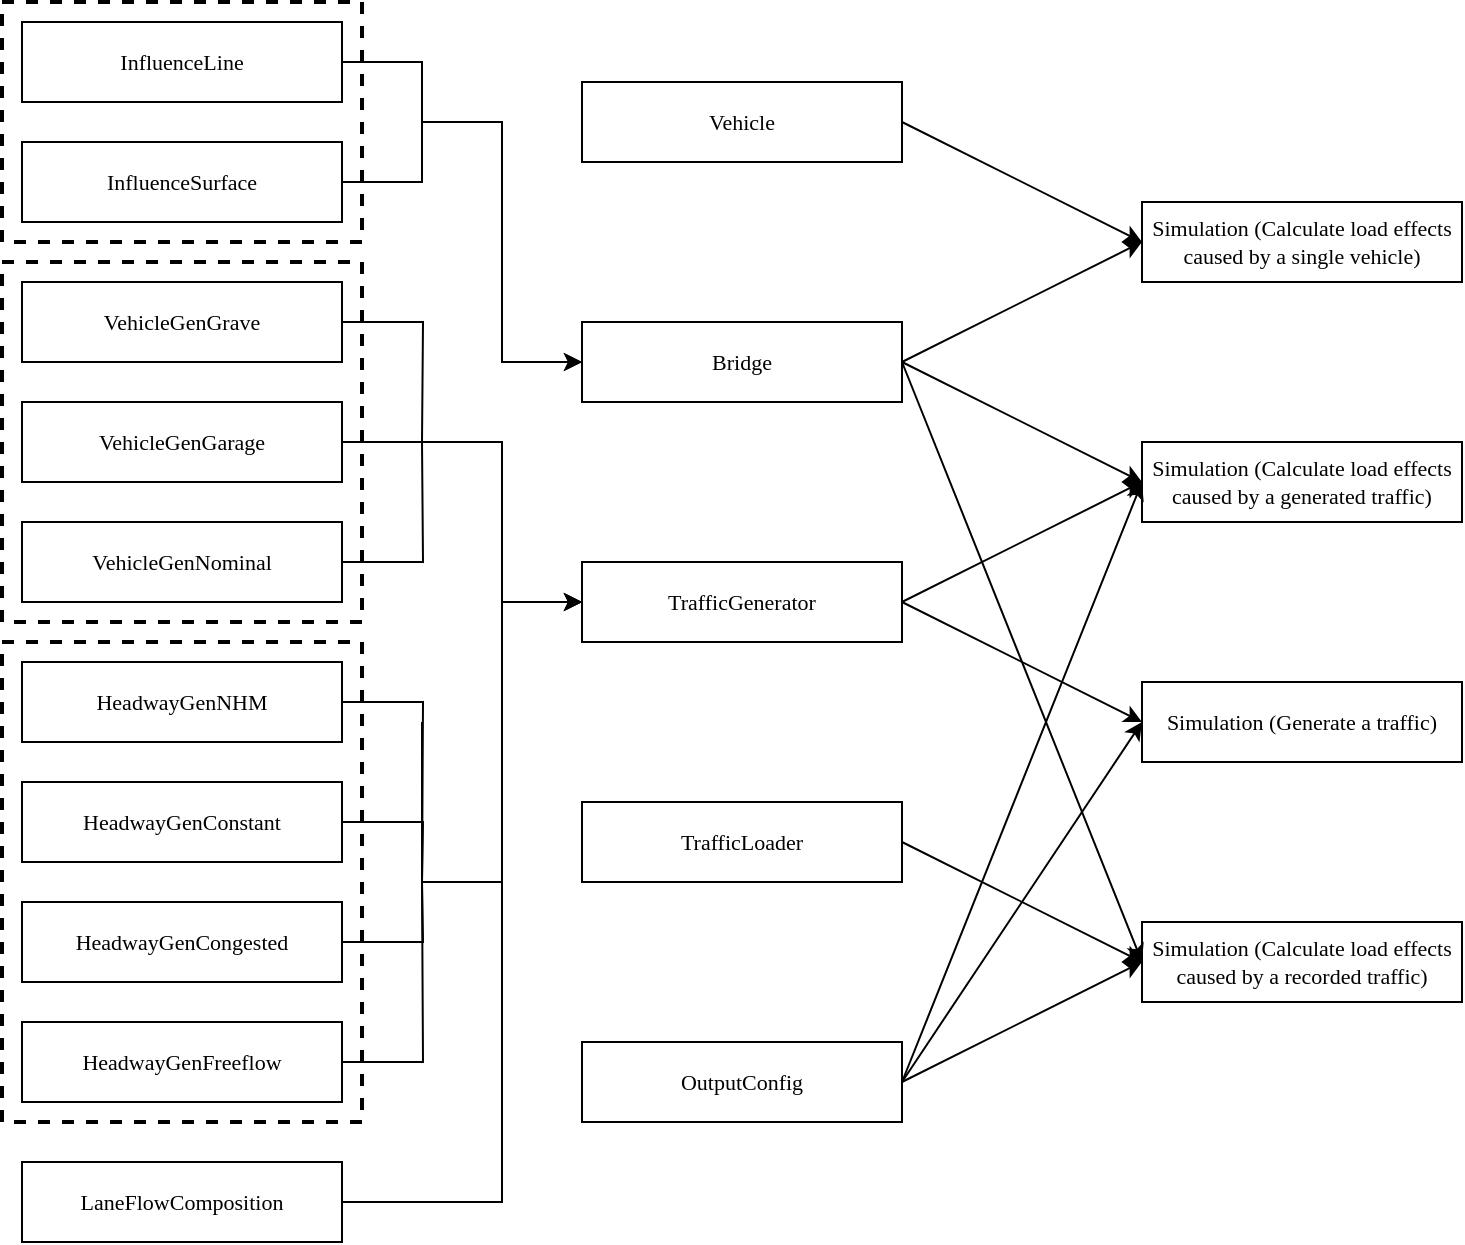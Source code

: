 <mxfile version="15.2.7" type="device"><diagram id="nMvKrGlWdA9KzBmDEBxh" name="第 1 页"><mxGraphModel dx="1018" dy="657" grid="1" gridSize="10" guides="1" tooltips="1" connect="1" arrows="1" fold="1" page="1" pageScale="1" pageWidth="3300" pageHeight="2339" math="0" shadow="0"><root><mxCell id="0"/><mxCell id="1" parent="0"/><mxCell id="txYaWVp1I18ygMfnC7Mj-1" value="InfluenceLine" style="rounded=0;whiteSpace=wrap;html=1;fontFamily=Times New Roman;fontSize=11;" parent="1" vertex="1"><mxGeometry x="240" y="190" width="160" height="40" as="geometry"/></mxCell><mxCell id="C_7n7ikEU5zuTk4h-ZAw-24" style="edgeStyle=orthogonalEdgeStyle;rounded=0;orthogonalLoop=1;jettySize=auto;html=1;exitX=0;exitY=0.5;exitDx=0;exitDy=0;entryX=1;entryY=0.5;entryDx=0;entryDy=0;startArrow=classic;startFill=1;endArrow=none;endFill=0;fontFamily=Times New Roman;fontSize=11;" parent="1" source="txYaWVp1I18ygMfnC7Mj-2" target="txYaWVp1I18ygMfnC7Mj-1" edge="1"><mxGeometry relative="1" as="geometry"><Array as="points"><mxPoint x="480" y="360"/><mxPoint x="480" y="240"/><mxPoint x="440" y="240"/><mxPoint x="440" y="210"/></Array></mxGeometry></mxCell><mxCell id="C_7n7ikEU5zuTk4h-ZAw-25" style="edgeStyle=orthogonalEdgeStyle;rounded=0;orthogonalLoop=1;jettySize=auto;html=1;exitX=0;exitY=0.5;exitDx=0;exitDy=0;entryX=1;entryY=0.5;entryDx=0;entryDy=0;startArrow=classic;startFill=1;endArrow=none;endFill=0;fontFamily=Times New Roman;fontSize=11;" parent="1" source="txYaWVp1I18ygMfnC7Mj-2" target="2" edge="1"><mxGeometry relative="1" as="geometry"><Array as="points"><mxPoint x="480" y="360"/><mxPoint x="480" y="240"/><mxPoint x="440" y="240"/><mxPoint x="440" y="270"/></Array></mxGeometry></mxCell><mxCell id="txYaWVp1I18ygMfnC7Mj-2" value="Bridge" style="rounded=0;whiteSpace=wrap;html=1;fontFamily=Times New Roman;fontSize=11;" parent="1" vertex="1"><mxGeometry x="520" y="340" width="160" height="40" as="geometry"/></mxCell><mxCell id="C_7n7ikEU5zuTk4h-ZAw-10" style="edgeStyle=orthogonalEdgeStyle;rounded=0;orthogonalLoop=1;jettySize=auto;html=1;exitX=1;exitY=0.5;exitDx=0;exitDy=0;endArrow=none;endFill=0;fontFamily=Times New Roman;fontSize=11;" parent="1" source="txYaWVp1I18ygMfnC7Mj-4" edge="1"><mxGeometry relative="1" as="geometry"><mxPoint x="440" y="400" as="targetPoint"/></mxGeometry></mxCell><mxCell id="txYaWVp1I18ygMfnC7Mj-4" value="VehicleGenGrave" style="rounded=0;whiteSpace=wrap;html=1;fontFamily=Times New Roman;fontSize=11;" parent="1" vertex="1"><mxGeometry x="240" y="320" width="160" height="40" as="geometry"/></mxCell><mxCell id="C_7n7ikEU5zuTk4h-ZAw-14" style="edgeStyle=orthogonalEdgeStyle;rounded=0;orthogonalLoop=1;jettySize=auto;html=1;exitX=1;exitY=0.5;exitDx=0;exitDy=0;startArrow=none;startFill=0;endArrow=none;endFill=0;fontFamily=Times New Roman;fontSize=11;" parent="1" source="txYaWVp1I18ygMfnC7Mj-5" edge="1"><mxGeometry relative="1" as="geometry"><mxPoint x="440" y="620" as="targetPoint"/></mxGeometry></mxCell><mxCell id="txYaWVp1I18ygMfnC7Mj-5" value="HeadwayGenNHM" style="rounded=0;whiteSpace=wrap;html=1;fontFamily=Times New Roman;fontSize=11;" parent="1" vertex="1"><mxGeometry x="240" y="510" width="160" height="40" as="geometry"/></mxCell><mxCell id="C_7n7ikEU5zuTk4h-ZAw-22" style="edgeStyle=orthogonalEdgeStyle;rounded=0;orthogonalLoop=1;jettySize=auto;html=1;exitX=0;exitY=0.5;exitDx=0;exitDy=0;entryX=1;entryY=0.5;entryDx=0;entryDy=0;startArrow=classic;startFill=1;endArrow=none;endFill=0;fontFamily=Times New Roman;fontSize=11;" parent="1" source="txYaWVp1I18ygMfnC7Mj-6" target="txYaWVp1I18ygMfnC7Mj-24" edge="1"><mxGeometry relative="1" as="geometry"><Array as="points"><mxPoint x="480" y="480"/><mxPoint x="480" y="780"/></Array></mxGeometry></mxCell><mxCell id="txYaWVp1I18ygMfnC7Mj-6" value="TrafficGenerator" style="rounded=0;whiteSpace=wrap;html=1;fontFamily=Times New Roman;fontSize=11;" parent="1" vertex="1"><mxGeometry x="520" y="460" width="160" height="40" as="geometry"/></mxCell><mxCell id="txYaWVp1I18ygMfnC7Mj-10" value="Vehicle" style="rounded=0;whiteSpace=wrap;html=1;fontFamily=Times New Roman;fontSize=11;" parent="1" vertex="1"><mxGeometry x="520" y="220" width="160" height="40" as="geometry"/></mxCell><mxCell id="txYaWVp1I18ygMfnC7Mj-11" value="TrafficLoader" style="rounded=0;whiteSpace=wrap;html=1;fontFamily=Times New Roman;fontSize=11;" parent="1" vertex="1"><mxGeometry x="520" y="580" width="160" height="40" as="geometry"/></mxCell><mxCell id="txYaWVp1I18ygMfnC7Mj-14" value="Simulation (Calculate load effects caused by a recorded traffic)" style="rounded=0;whiteSpace=wrap;html=1;fontFamily=Times New Roman;fontSize=11;" parent="1" vertex="1"><mxGeometry x="800" y="640" width="160" height="40" as="geometry"/></mxCell><mxCell id="txYaWVp1I18ygMfnC7Mj-15" value="Simulation (Generate a traffic)" style="rounded=0;whiteSpace=wrap;html=1;fontFamily=Times New Roman;fontSize=11;" parent="1" vertex="1"><mxGeometry x="800" y="520" width="160" height="40" as="geometry"/></mxCell><mxCell id="txYaWVp1I18ygMfnC7Mj-24" value="LaneFlowComposition" style="rounded=0;whiteSpace=wrap;html=1;fontFamily=Times New Roman;fontSize=11;" parent="1" vertex="1"><mxGeometry x="240" y="760" width="160" height="40" as="geometry"/></mxCell><mxCell id="txYaWVp1I18ygMfnC7Mj-26" value="" style="rounded=0;whiteSpace=wrap;html=1;fontFamily=Times New Roman;dashed=1;fillColor=none;strokeWidth=2;fontSize=11;" parent="1" vertex="1"><mxGeometry x="230" y="310" width="180" height="180" as="geometry"/></mxCell><mxCell id="2" value="InfluenceSurface" style="rounded=0;whiteSpace=wrap;html=1;fontFamily=Times New Roman;fontSize=11;" parent="1" vertex="1"><mxGeometry x="240" y="250" width="160" height="40" as="geometry"/></mxCell><mxCell id="C_7n7ikEU5zuTk4h-ZAw-3" value="Simulation (Calculate load effects caused by a single vehicle)" style="rounded=0;whiteSpace=wrap;html=1;fontFamily=Times New Roman;fontSize=11;" parent="1" vertex="1"><mxGeometry x="800" y="280" width="160" height="40" as="geometry"/></mxCell><mxCell id="C_7n7ikEU5zuTk4h-ZAw-4" value="OutputConfig" style="rounded=0;whiteSpace=wrap;html=1;fontFamily=Times New Roman;fontSize=11;" parent="1" vertex="1"><mxGeometry x="520" y="700" width="160" height="40" as="geometry"/></mxCell><mxCell id="C_7n7ikEU5zuTk4h-ZAw-11" style="edgeStyle=orthogonalEdgeStyle;rounded=0;orthogonalLoop=1;jettySize=auto;html=1;exitX=1;exitY=0.5;exitDx=0;exitDy=0;startArrow=none;startFill=0;endArrow=none;endFill=0;fontFamily=Times New Roman;fontSize=11;" parent="1" source="C_7n7ikEU5zuTk4h-ZAw-5" edge="1"><mxGeometry relative="1" as="geometry"><mxPoint x="440" y="400" as="targetPoint"/></mxGeometry></mxCell><mxCell id="C_7n7ikEU5zuTk4h-ZAw-5" value="VehicleGenGarage" style="rounded=0;whiteSpace=wrap;html=1;fontFamily=Times New Roman;fontSize=11;" parent="1" vertex="1"><mxGeometry x="240" y="380" width="160" height="40" as="geometry"/></mxCell><mxCell id="C_7n7ikEU5zuTk4h-ZAw-12" style="edgeStyle=orthogonalEdgeStyle;rounded=0;orthogonalLoop=1;jettySize=auto;html=1;exitX=1;exitY=0.5;exitDx=0;exitDy=0;startArrow=none;startFill=0;endArrow=none;endFill=0;fontFamily=Times New Roman;fontSize=11;" parent="1" source="C_7n7ikEU5zuTk4h-ZAw-6" edge="1"><mxGeometry relative="1" as="geometry"><mxPoint x="440" y="400" as="targetPoint"/></mxGeometry></mxCell><mxCell id="C_7n7ikEU5zuTk4h-ZAw-6" value="VehicleGenNominal" style="rounded=0;whiteSpace=wrap;html=1;fontFamily=Times New Roman;fontSize=11;" parent="1" vertex="1"><mxGeometry x="240" y="440" width="160" height="40" as="geometry"/></mxCell><mxCell id="C_7n7ikEU5zuTk4h-ZAw-15" style="edgeStyle=orthogonalEdgeStyle;rounded=0;orthogonalLoop=1;jettySize=auto;html=1;exitX=1;exitY=0.5;exitDx=0;exitDy=0;startArrow=none;startFill=0;endArrow=none;endFill=0;fontFamily=Times New Roman;fontSize=11;" parent="1" source="C_7n7ikEU5zuTk4h-ZAw-7" edge="1"><mxGeometry relative="1" as="geometry"><mxPoint x="440" y="620" as="targetPoint"/></mxGeometry></mxCell><mxCell id="C_7n7ikEU5zuTk4h-ZAw-7" value="HeadwayGenConstant" style="rounded=0;whiteSpace=wrap;html=1;fontFamily=Times New Roman;fontSize=11;" parent="1" vertex="1"><mxGeometry x="240" y="570" width="160" height="40" as="geometry"/></mxCell><mxCell id="C_7n7ikEU5zuTk4h-ZAw-16" style="edgeStyle=orthogonalEdgeStyle;rounded=0;orthogonalLoop=1;jettySize=auto;html=1;exitX=1;exitY=0.5;exitDx=0;exitDy=0;startArrow=none;startFill=0;endArrow=none;endFill=0;fontFamily=Times New Roman;fontSize=11;" parent="1" source="C_7n7ikEU5zuTk4h-ZAw-8" edge="1"><mxGeometry relative="1" as="geometry"><mxPoint x="440" y="620" as="targetPoint"/></mxGeometry></mxCell><mxCell id="C_7n7ikEU5zuTk4h-ZAw-8" value="HeadwayGenCongested" style="rounded=0;whiteSpace=wrap;html=1;fontFamily=Times New Roman;fontSize=11;" parent="1" vertex="1"><mxGeometry x="240" y="630" width="160" height="40" as="geometry"/></mxCell><mxCell id="C_7n7ikEU5zuTk4h-ZAw-17" style="edgeStyle=orthogonalEdgeStyle;rounded=0;orthogonalLoop=1;jettySize=auto;html=1;exitX=1;exitY=0.5;exitDx=0;exitDy=0;startArrow=none;startFill=0;endArrow=none;endFill=0;fontFamily=Times New Roman;fontSize=11;" parent="1" source="C_7n7ikEU5zuTk4h-ZAw-9" edge="1"><mxGeometry relative="1" as="geometry"><mxPoint x="440" y="620" as="targetPoint"/></mxGeometry></mxCell><mxCell id="C_7n7ikEU5zuTk4h-ZAw-9" value="HeadwayGenFreeflow" style="rounded=0;whiteSpace=wrap;html=1;fontFamily=Times New Roman;fontSize=11;" parent="1" vertex="1"><mxGeometry x="240" y="690" width="160" height="40" as="geometry"/></mxCell><mxCell id="C_7n7ikEU5zuTk4h-ZAw-18" style="rounded=0;orthogonalLoop=1;jettySize=auto;html=1;startArrow=classic;startFill=1;endArrow=none;endFill=0;edgeStyle=orthogonalEdgeStyle;fontFamily=Times New Roman;fontSize=11;" parent="1" edge="1"><mxGeometry relative="1" as="geometry"><mxPoint x="440" y="540" as="targetPoint"/><mxPoint x="520" y="480" as="sourcePoint"/><Array as="points"><mxPoint x="480" y="480"/><mxPoint x="480" y="620"/><mxPoint x="440" y="620"/></Array></mxGeometry></mxCell><mxCell id="C_7n7ikEU5zuTk4h-ZAw-19" style="edgeStyle=orthogonalEdgeStyle;rounded=0;orthogonalLoop=1;jettySize=auto;html=1;exitX=0;exitY=0.5;exitDx=0;exitDy=0;startArrow=classic;startFill=1;endArrow=none;endFill=0;fontFamily=Times New Roman;fontSize=11;" parent="1" source="txYaWVp1I18ygMfnC7Mj-6" edge="1"><mxGeometry relative="1" as="geometry"><mxPoint x="440" y="400" as="targetPoint"/><Array as="points"><mxPoint x="480" y="480"/><mxPoint x="480" y="400"/></Array></mxGeometry></mxCell><mxCell id="C_7n7ikEU5zuTk4h-ZAw-28" value="Simulation (Calculate load effects caused by a generated traffic)" style="rounded=0;whiteSpace=wrap;html=1;fontFamily=Times New Roman;fontSize=11;" parent="1" vertex="1"><mxGeometry x="800" y="400" width="160" height="40" as="geometry"/></mxCell><mxCell id="C_7n7ikEU5zuTk4h-ZAw-27" style="rounded=0;orthogonalLoop=1;jettySize=auto;html=1;exitX=1;exitY=0.5;exitDx=0;exitDy=0;entryX=0;entryY=0.5;entryDx=0;entryDy=0;startArrow=none;startFill=0;endArrow=classic;endFill=1;fontFamily=Times New Roman;fontSize=11;" parent="1" source="txYaWVp1I18ygMfnC7Mj-2" target="C_7n7ikEU5zuTk4h-ZAw-3" edge="1"><mxGeometry relative="1" as="geometry"/></mxCell><mxCell id="C_7n7ikEU5zuTk4h-ZAw-31" style="edgeStyle=none;rounded=0;orthogonalLoop=1;jettySize=auto;html=1;exitX=1;exitY=0.5;exitDx=0;exitDy=0;entryX=0;entryY=0.5;entryDx=0;entryDy=0;startArrow=none;startFill=0;endArrow=classic;endFill=1;fontFamily=Times New Roman;fontSize=11;" parent="1" source="txYaWVp1I18ygMfnC7Mj-2" target="txYaWVp1I18ygMfnC7Mj-14" edge="1"><mxGeometry relative="1" as="geometry"/></mxCell><mxCell id="C_7n7ikEU5zuTk4h-ZAw-33" style="edgeStyle=none;rounded=0;orthogonalLoop=1;jettySize=auto;html=1;exitX=1;exitY=0.5;exitDx=0;exitDy=0;entryX=0;entryY=0.5;entryDx=0;entryDy=0;startArrow=none;startFill=0;endArrow=classic;endFill=1;fontFamily=Times New Roman;fontSize=11;" parent="1" source="txYaWVp1I18ygMfnC7Mj-2" target="C_7n7ikEU5zuTk4h-ZAw-28" edge="1"><mxGeometry relative="1" as="geometry"/></mxCell><mxCell id="C_7n7ikEU5zuTk4h-ZAw-29" style="edgeStyle=none;rounded=0;orthogonalLoop=1;jettySize=auto;html=1;exitX=1;exitY=0.5;exitDx=0;exitDy=0;entryX=0;entryY=0.5;entryDx=0;entryDy=0;startArrow=none;startFill=0;endArrow=classic;endFill=1;fontFamily=Times New Roman;fontSize=11;" parent="1" source="txYaWVp1I18ygMfnC7Mj-6" target="txYaWVp1I18ygMfnC7Mj-15" edge="1"><mxGeometry relative="1" as="geometry"/></mxCell><mxCell id="C_7n7ikEU5zuTk4h-ZAw-32" style="edgeStyle=none;rounded=0;orthogonalLoop=1;jettySize=auto;html=1;exitX=1;exitY=0.5;exitDx=0;exitDy=0;entryX=0;entryY=0.5;entryDx=0;entryDy=0;startArrow=none;startFill=0;endArrow=classic;endFill=1;fontFamily=Times New Roman;fontSize=11;" parent="1" source="txYaWVp1I18ygMfnC7Mj-6" target="C_7n7ikEU5zuTk4h-ZAw-28" edge="1"><mxGeometry relative="1" as="geometry"/></mxCell><mxCell id="C_7n7ikEU5zuTk4h-ZAw-26" style="rounded=0;orthogonalLoop=1;jettySize=auto;html=1;exitX=1;exitY=0.5;exitDx=0;exitDy=0;startArrow=none;startFill=0;endArrow=classic;endFill=1;entryX=0;entryY=0.5;entryDx=0;entryDy=0;fontFamily=Times New Roman;fontSize=11;" parent="1" source="txYaWVp1I18ygMfnC7Mj-10" target="C_7n7ikEU5zuTk4h-ZAw-3" edge="1"><mxGeometry relative="1" as="geometry"><mxPoint x="800" y="239.765" as="targetPoint"/></mxGeometry></mxCell><mxCell id="C_7n7ikEU5zuTk4h-ZAw-30" style="edgeStyle=none;rounded=0;orthogonalLoop=1;jettySize=auto;html=1;exitX=1;exitY=0.5;exitDx=0;exitDy=0;entryX=0;entryY=0.5;entryDx=0;entryDy=0;startArrow=none;startFill=0;endArrow=classic;endFill=1;fontFamily=Times New Roman;fontSize=11;" parent="1" source="txYaWVp1I18ygMfnC7Mj-11" target="txYaWVp1I18ygMfnC7Mj-14" edge="1"><mxGeometry relative="1" as="geometry"/></mxCell><mxCell id="C_7n7ikEU5zuTk4h-ZAw-34" style="edgeStyle=none;rounded=0;orthogonalLoop=1;jettySize=auto;html=1;exitX=1;exitY=0.5;exitDx=0;exitDy=0;entryX=0;entryY=0.5;entryDx=0;entryDy=0;startArrow=none;startFill=0;endArrow=classic;endFill=1;fontFamily=Times New Roman;fontSize=11;" parent="1" source="C_7n7ikEU5zuTk4h-ZAw-4" target="C_7n7ikEU5zuTk4h-ZAw-28" edge="1"><mxGeometry relative="1" as="geometry"/></mxCell><mxCell id="C_7n7ikEU5zuTk4h-ZAw-35" style="edgeStyle=none;rounded=0;orthogonalLoop=1;jettySize=auto;html=1;exitX=1;exitY=0.5;exitDx=0;exitDy=0;entryX=0;entryY=0.5;entryDx=0;entryDy=0;startArrow=none;startFill=0;endArrow=classic;endFill=1;fontFamily=Times New Roman;fontSize=11;" parent="1" source="C_7n7ikEU5zuTk4h-ZAw-4" target="txYaWVp1I18ygMfnC7Mj-15" edge="1"><mxGeometry relative="1" as="geometry"/></mxCell><mxCell id="C_7n7ikEU5zuTk4h-ZAw-36" style="edgeStyle=none;rounded=0;orthogonalLoop=1;jettySize=auto;html=1;exitX=1;exitY=0.5;exitDx=0;exitDy=0;entryX=0;entryY=0.5;entryDx=0;entryDy=0;startArrow=none;startFill=0;endArrow=classic;endFill=1;fontFamily=Times New Roman;fontSize=11;" parent="1" source="C_7n7ikEU5zuTk4h-ZAw-4" target="txYaWVp1I18ygMfnC7Mj-14" edge="1"><mxGeometry relative="1" as="geometry"/></mxCell><mxCell id="C_7n7ikEU5zuTk4h-ZAw-37" value="" style="rounded=0;whiteSpace=wrap;html=1;fontFamily=Times New Roman;dashed=1;fillColor=none;strokeWidth=2;fontSize=11;" parent="1" vertex="1"><mxGeometry x="230" y="500" width="180" height="240" as="geometry"/></mxCell><mxCell id="C_7n7ikEU5zuTk4h-ZAw-39" value="" style="rounded=0;whiteSpace=wrap;html=1;fontFamily=Times New Roman;dashed=1;fillColor=none;strokeWidth=2;fontSize=11;" parent="1" vertex="1"><mxGeometry x="230" y="180" width="180" height="120" as="geometry"/></mxCell></root></mxGraphModel></diagram></mxfile>